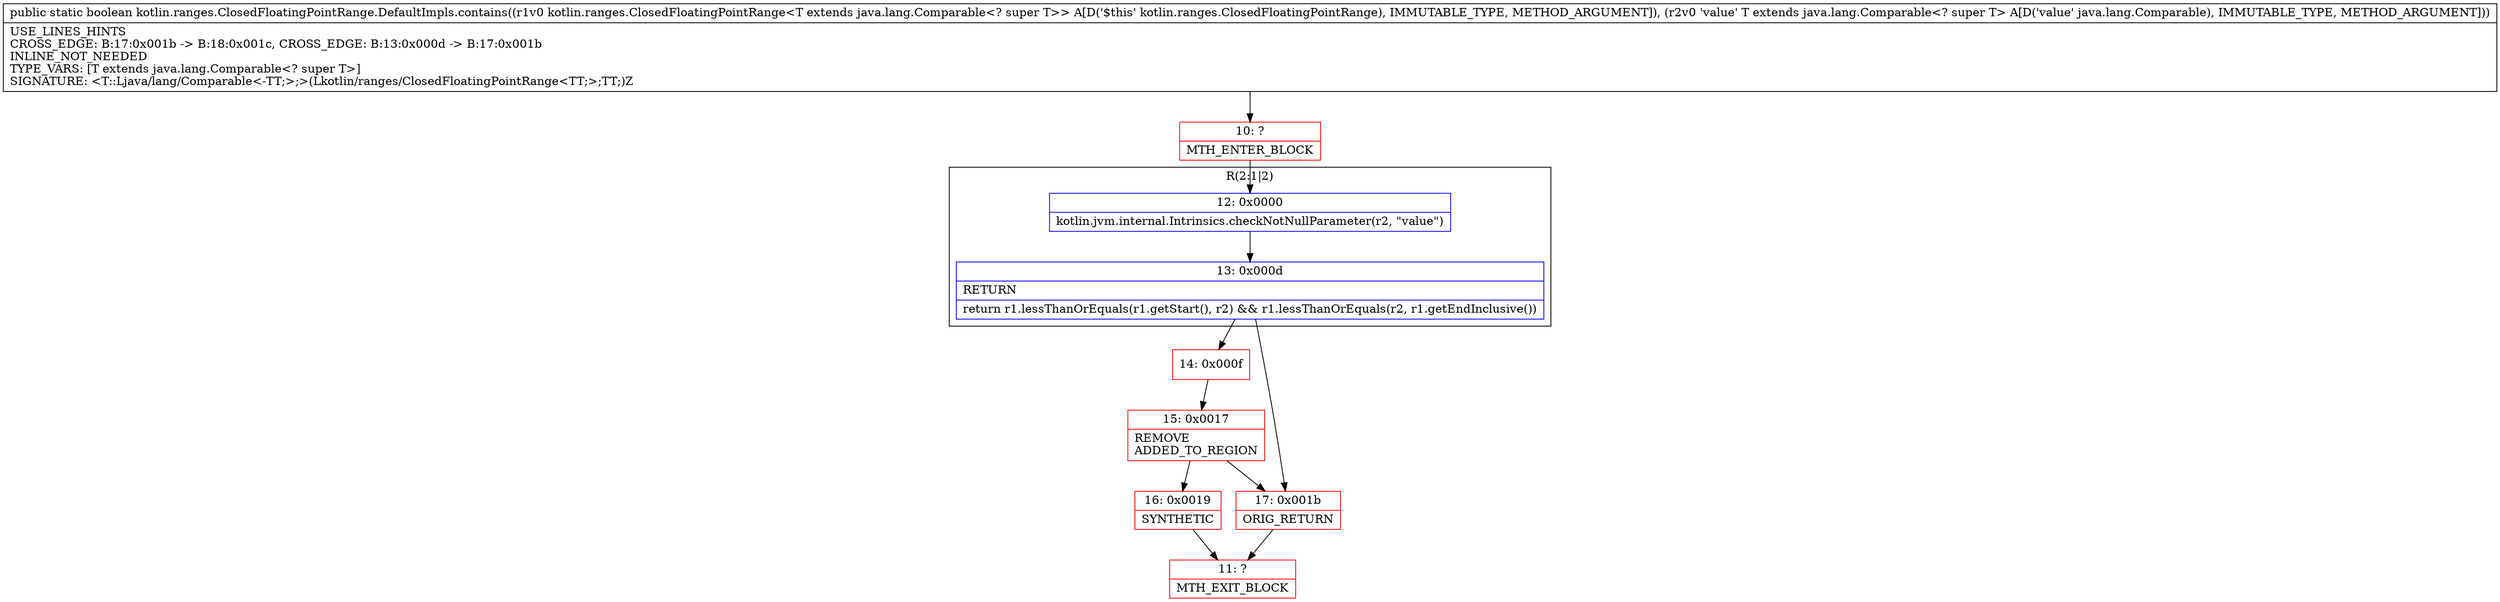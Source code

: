 digraph "CFG forkotlin.ranges.ClosedFloatingPointRange.DefaultImpls.contains(Lkotlin\/ranges\/ClosedFloatingPointRange;Ljava\/lang\/Comparable;)Z" {
subgraph cluster_Region_649454619 {
label = "R(2:1|2)";
node [shape=record,color=blue];
Node_12 [shape=record,label="{12\:\ 0x0000|kotlin.jvm.internal.Intrinsics.checkNotNullParameter(r2, \"value\")\l}"];
Node_13 [shape=record,label="{13\:\ 0x000d|RETURN\l|return r1.lessThanOrEquals(r1.getStart(), r2) && r1.lessThanOrEquals(r2, r1.getEndInclusive())\l}"];
}
Node_10 [shape=record,color=red,label="{10\:\ ?|MTH_ENTER_BLOCK\l}"];
Node_14 [shape=record,color=red,label="{14\:\ 0x000f}"];
Node_15 [shape=record,color=red,label="{15\:\ 0x0017|REMOVE\lADDED_TO_REGION\l}"];
Node_16 [shape=record,color=red,label="{16\:\ 0x0019|SYNTHETIC\l}"];
Node_11 [shape=record,color=red,label="{11\:\ ?|MTH_EXIT_BLOCK\l}"];
Node_17 [shape=record,color=red,label="{17\:\ 0x001b|ORIG_RETURN\l}"];
MethodNode[shape=record,label="{public static boolean kotlin.ranges.ClosedFloatingPointRange.DefaultImpls.contains((r1v0 kotlin.ranges.ClosedFloatingPointRange\<T extends java.lang.Comparable\<? super T\>\> A[D('$this' kotlin.ranges.ClosedFloatingPointRange), IMMUTABLE_TYPE, METHOD_ARGUMENT]), (r2v0 'value' T extends java.lang.Comparable\<? super T\> A[D('value' java.lang.Comparable), IMMUTABLE_TYPE, METHOD_ARGUMENT]))  | USE_LINES_HINTS\lCROSS_EDGE: B:17:0x001b \-\> B:18:0x001c, CROSS_EDGE: B:13:0x000d \-\> B:17:0x001b\lINLINE_NOT_NEEDED\lTYPE_VARS: [T extends java.lang.Comparable\<? super T\>]\lSIGNATURE: \<T::Ljava\/lang\/Comparable\<\-TT;\>;\>(Lkotlin\/ranges\/ClosedFloatingPointRange\<TT;\>;TT;)Z\l}"];
MethodNode -> Node_10;Node_12 -> Node_13;
Node_13 -> Node_14;
Node_13 -> Node_17;
Node_10 -> Node_12;
Node_14 -> Node_15;
Node_15 -> Node_16;
Node_15 -> Node_17;
Node_16 -> Node_11;
Node_17 -> Node_11;
}

